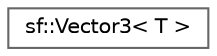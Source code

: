 digraph "Graphical Class Hierarchy"
{
 // LATEX_PDF_SIZE
  bgcolor="transparent";
  edge [fontname=Helvetica,fontsize=10,labelfontname=Helvetica,labelfontsize=10];
  node [fontname=Helvetica,fontsize=10,shape=box,height=0.2,width=0.4];
  rankdir="LR";
  Node0 [id="Node000000",label="sf::Vector3\< T \>",height=0.2,width=0.4,color="grey40", fillcolor="white", style="filled",URL="$classsf_1_1_vector3.html",tooltip="Utility template class for manipulating 3-dimensional vectors."];
}

